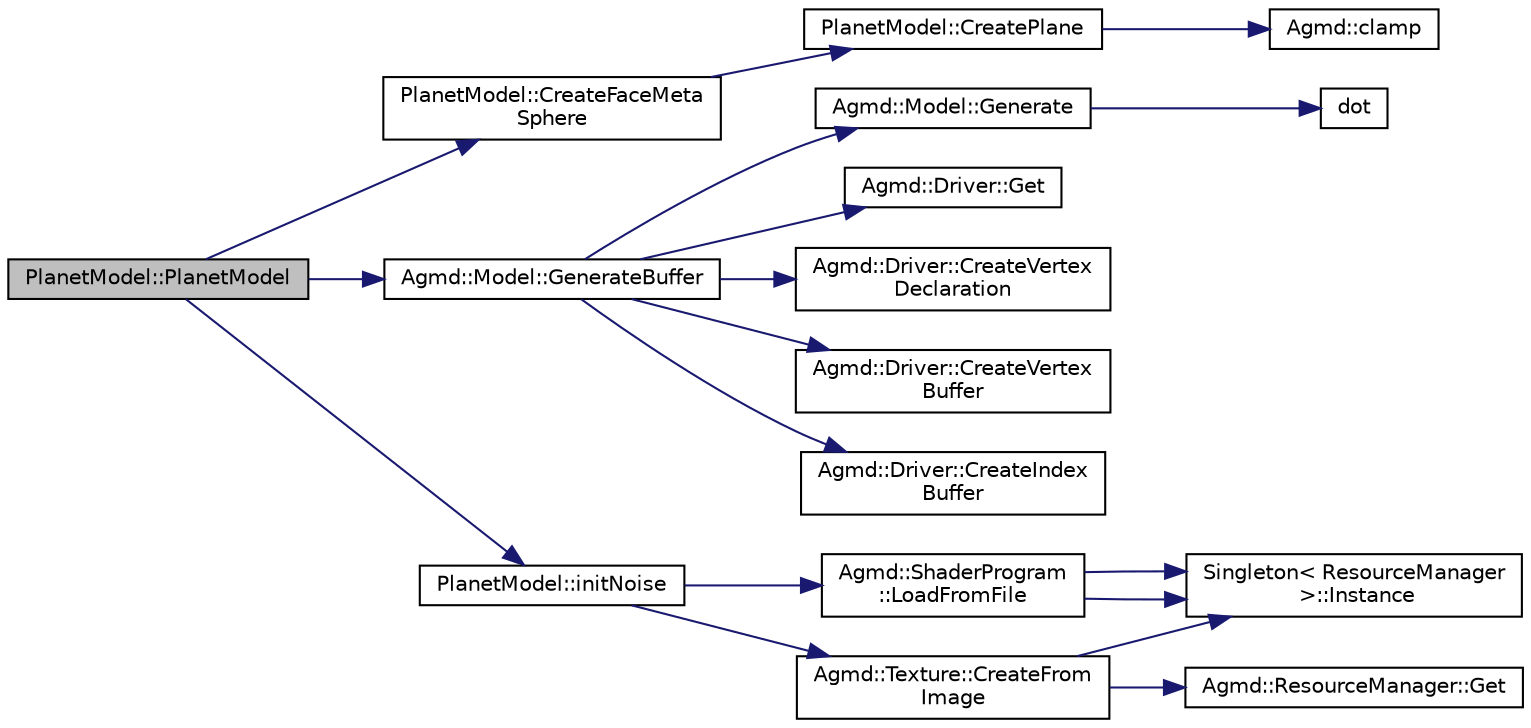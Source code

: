 digraph "PlanetModel::PlanetModel"
{
  edge [fontname="Helvetica",fontsize="10",labelfontname="Helvetica",labelfontsize="10"];
  node [fontname="Helvetica",fontsize="10",shape=record];
  rankdir="LR";
  Node1 [label="PlanetModel::PlanetModel",height=0.2,width=0.4,color="black", fillcolor="grey75", style="filled" fontcolor="black"];
  Node1 -> Node2 [color="midnightblue",fontsize="10",style="solid",fontname="Helvetica"];
  Node2 [label="PlanetModel::CreateFaceMeta\lSphere",height=0.2,width=0.4,color="black", fillcolor="white", style="filled",URL="$class_planet_model.html#aaa6a3e138bde8c6bcf5da9e7d17cf463"];
  Node2 -> Node3 [color="midnightblue",fontsize="10",style="solid",fontname="Helvetica"];
  Node3 [label="PlanetModel::CreatePlane",height=0.2,width=0.4,color="black", fillcolor="white", style="filled",URL="$class_planet_model.html#a3a26a59fe70e2ffecbb3d5f8f8ee26ac"];
  Node3 -> Node4 [color="midnightblue",fontsize="10",style="solid",fontname="Helvetica"];
  Node4 [label="Agmd::clamp",height=0.2,width=0.4,color="black", fillcolor="white", style="filled",URL="$namespace_agmd.html#a72d044b29b66f79f12c8c9671d8e2371"];
  Node1 -> Node5 [color="midnightblue",fontsize="10",style="solid",fontname="Helvetica"];
  Node5 [label="Agmd::Model::GenerateBuffer",height=0.2,width=0.4,color="black", fillcolor="white", style="filled",URL="$class_agmd_1_1_model.html#a9f0869f94681218253c5f755d9c896e9"];
  Node5 -> Node6 [color="midnightblue",fontsize="10",style="solid",fontname="Helvetica"];
  Node6 [label="Agmd::Model::Generate",height=0.2,width=0.4,color="black", fillcolor="white", style="filled",URL="$class_agmd_1_1_model.html#a38a209d271ccb493a14af4c2b247fbcf"];
  Node6 -> Node7 [color="midnightblue",fontsize="10",style="solid",fontname="Helvetica"];
  Node7 [label="dot",height=0.2,width=0.4,color="black", fillcolor="white", style="filled",URL="$_demo_2simplexnoise_8cpp.html#ac09abdb6d0f634024e3f63d92542e38f"];
  Node5 -> Node8 [color="midnightblue",fontsize="10",style="solid",fontname="Helvetica"];
  Node8 [label="Agmd::Driver::Get",height=0.2,width=0.4,color="black", fillcolor="white", style="filled",URL="$class_agmd_1_1_driver.html#aedf84a4d782cbaad6a5d5eb1fd17b682"];
  Node5 -> Node9 [color="midnightblue",fontsize="10",style="solid",fontname="Helvetica"];
  Node9 [label="Agmd::Driver::CreateVertex\lDeclaration",height=0.2,width=0.4,color="black", fillcolor="white", style="filled",URL="$class_agmd_1_1_driver.html#a93266682368c862356b50269041f983f"];
  Node5 -> Node10 [color="midnightblue",fontsize="10",style="solid",fontname="Helvetica"];
  Node10 [label="Agmd::Driver::CreateVertex\lBuffer",height=0.2,width=0.4,color="black", fillcolor="white", style="filled",URL="$class_agmd_1_1_driver.html#aeb0311aeb0121cf0ea859cc7f67213df"];
  Node5 -> Node11 [color="midnightblue",fontsize="10",style="solid",fontname="Helvetica"];
  Node11 [label="Agmd::Driver::CreateIndex\lBuffer",height=0.2,width=0.4,color="black", fillcolor="white", style="filled",URL="$class_agmd_1_1_driver.html#a73a2d51147230616672aa7a1b4dd48dc"];
  Node1 -> Node12 [color="midnightblue",fontsize="10",style="solid",fontname="Helvetica"];
  Node12 [label="PlanetModel::initNoise",height=0.2,width=0.4,color="black", fillcolor="white", style="filled",URL="$class_planet_model.html#ab0a4c231cea9292b1a7ea1db773b691d"];
  Node12 -> Node13 [color="midnightblue",fontsize="10",style="solid",fontname="Helvetica"];
  Node13 [label="Agmd::Texture::CreateFrom\lImage",height=0.2,width=0.4,color="black", fillcolor="white", style="filled",URL="$class_agmd_1_1_texture.html#a3e117c4750da5def2f6877da8c266239"];
  Node13 -> Node14 [color="midnightblue",fontsize="10",style="solid",fontname="Helvetica"];
  Node14 [label="Singleton\< ResourceManager\l \>::Instance",height=0.2,width=0.4,color="black", fillcolor="white", style="filled",URL="$class_singleton.html#a131e87528259529400d58b6df5d9743c"];
  Node13 -> Node15 [color="midnightblue",fontsize="10",style="solid",fontname="Helvetica"];
  Node15 [label="Agmd::ResourceManager::Get",height=0.2,width=0.4,color="black", fillcolor="white", style="filled",URL="$class_agmd_1_1_resource_manager.html#a65c6954a3b27b8063db15a0e4a6e2961"];
  Node12 -> Node16 [color="midnightblue",fontsize="10",style="solid",fontname="Helvetica"];
  Node16 [label="Agmd::ShaderProgram\l::LoadFromFile",height=0.2,width=0.4,color="black", fillcolor="white", style="filled",URL="$class_agmd_1_1_shader_program.html#ad3acc3c0bf03b73ee16393cdc52cffc9"];
  Node16 -> Node14 [color="midnightblue",fontsize="10",style="solid",fontname="Helvetica"];
  Node16 -> Node14 [color="midnightblue",fontsize="10",style="solid",fontname="Helvetica"];
}
